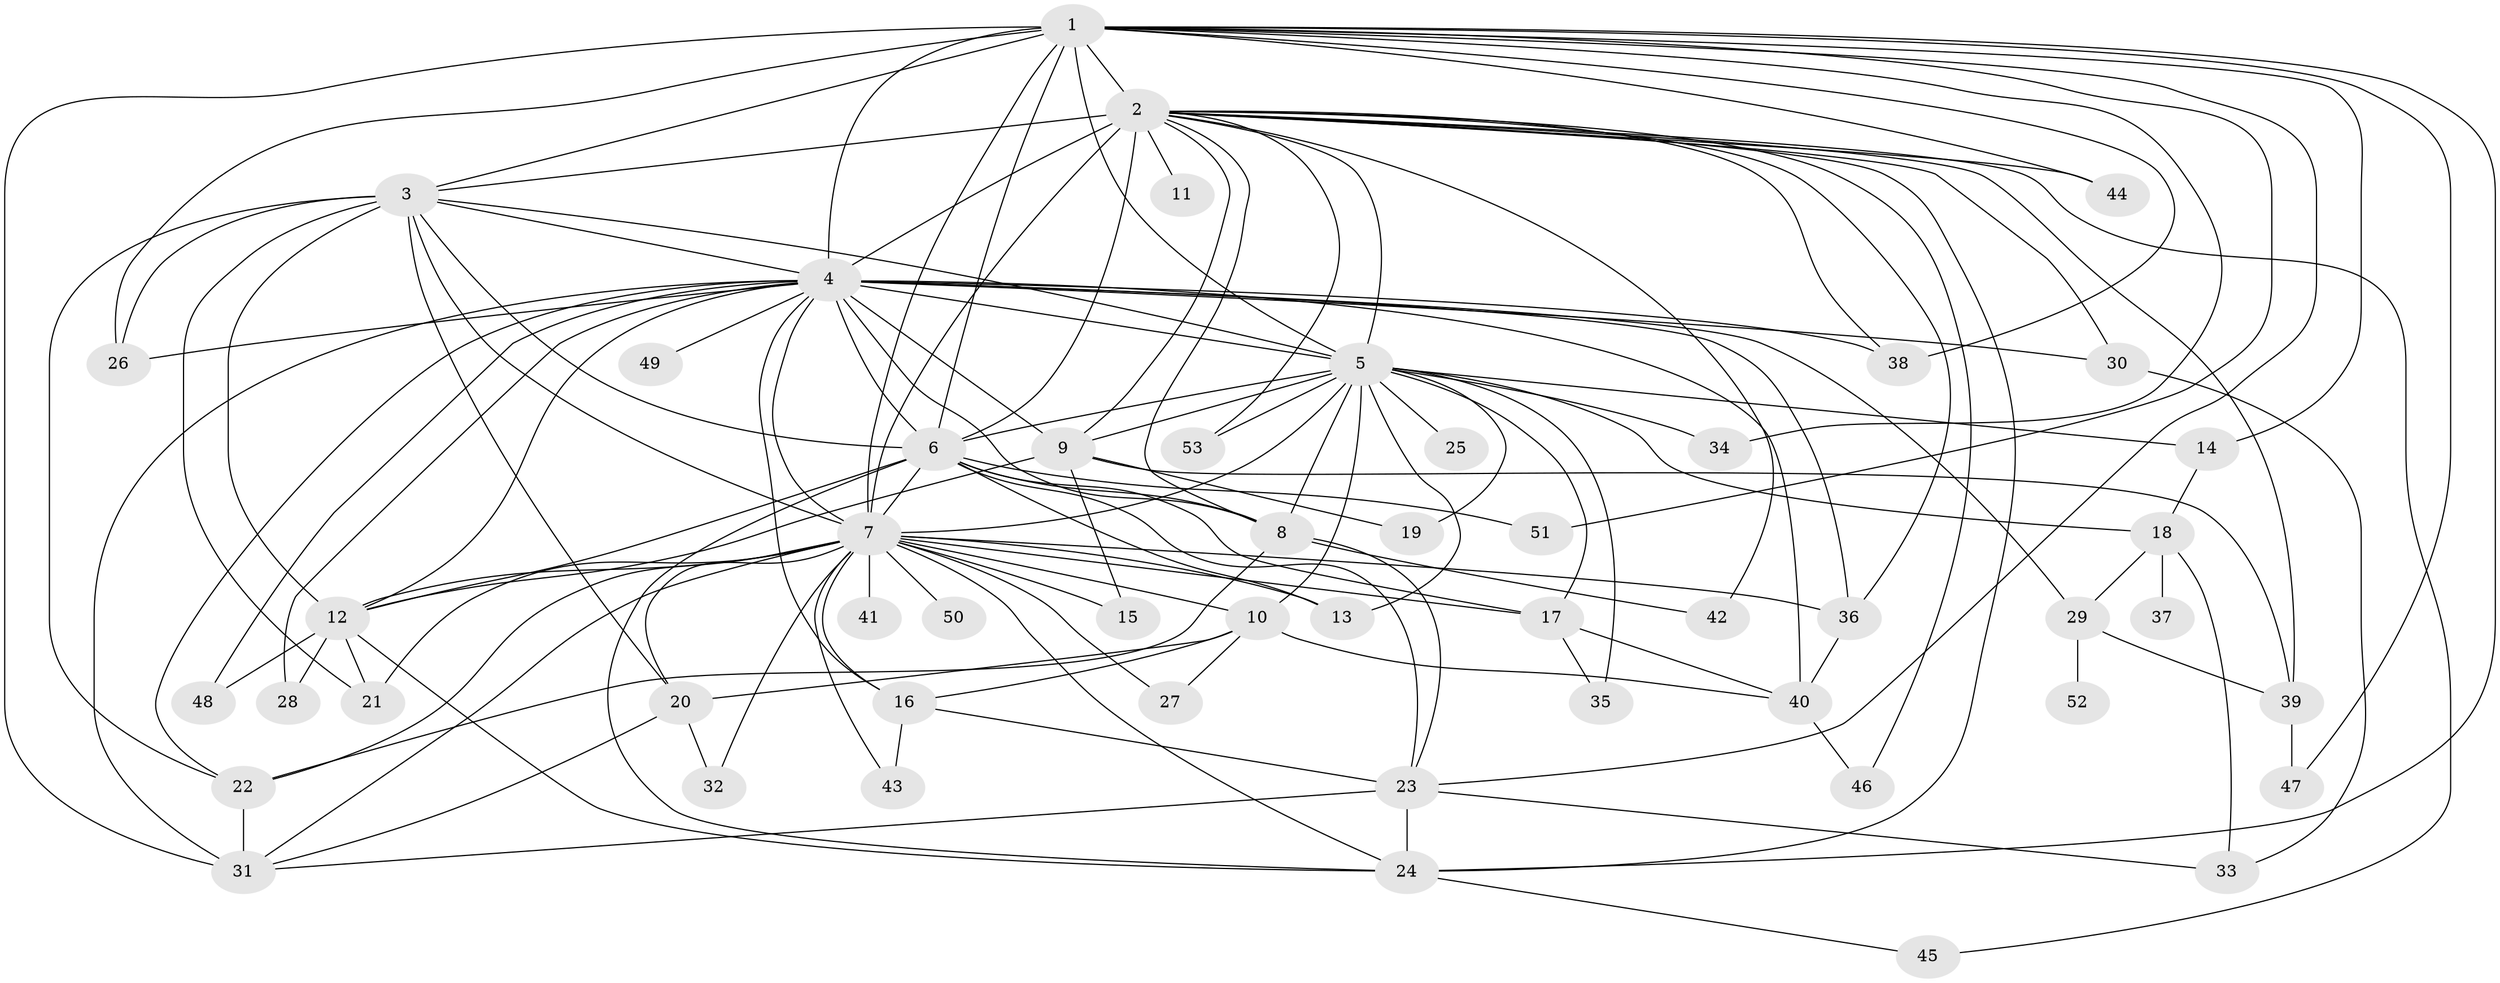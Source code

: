 // original degree distribution, {21: 0.009433962264150943, 17: 0.018867924528301886, 11: 0.009433962264150943, 16: 0.018867924528301886, 24: 0.009433962264150943, 27: 0.009433962264150943, 25: 0.009433962264150943, 31: 0.009433962264150943, 2: 0.5660377358490566, 3: 0.16981132075471697, 7: 0.02830188679245283, 4: 0.0660377358490566, 6: 0.02830188679245283, 5: 0.03773584905660377, 8: 0.009433962264150943}
// Generated by graph-tools (version 1.1) at 2025/34/03/09/25 02:34:56]
// undirected, 53 vertices, 136 edges
graph export_dot {
graph [start="1"]
  node [color=gray90,style=filled];
  1;
  2;
  3;
  4;
  5;
  6;
  7;
  8;
  9;
  10;
  11;
  12;
  13;
  14;
  15;
  16;
  17;
  18;
  19;
  20;
  21;
  22;
  23;
  24;
  25;
  26;
  27;
  28;
  29;
  30;
  31;
  32;
  33;
  34;
  35;
  36;
  37;
  38;
  39;
  40;
  41;
  42;
  43;
  44;
  45;
  46;
  47;
  48;
  49;
  50;
  51;
  52;
  53;
  1 -- 2 [weight=1.0];
  1 -- 3 [weight=2.0];
  1 -- 4 [weight=3.0];
  1 -- 5 [weight=3.0];
  1 -- 6 [weight=2.0];
  1 -- 7 [weight=1.0];
  1 -- 14 [weight=1.0];
  1 -- 23 [weight=1.0];
  1 -- 24 [weight=1.0];
  1 -- 26 [weight=1.0];
  1 -- 31 [weight=2.0];
  1 -- 34 [weight=1.0];
  1 -- 38 [weight=1.0];
  1 -- 44 [weight=1.0];
  1 -- 47 [weight=1.0];
  1 -- 51 [weight=1.0];
  2 -- 3 [weight=2.0];
  2 -- 4 [weight=4.0];
  2 -- 5 [weight=2.0];
  2 -- 6 [weight=11.0];
  2 -- 7 [weight=3.0];
  2 -- 8 [weight=1.0];
  2 -- 9 [weight=1.0];
  2 -- 11 [weight=1.0];
  2 -- 24 [weight=1.0];
  2 -- 30 [weight=1.0];
  2 -- 36 [weight=1.0];
  2 -- 38 [weight=1.0];
  2 -- 39 [weight=1.0];
  2 -- 42 [weight=1.0];
  2 -- 44 [weight=1.0];
  2 -- 45 [weight=1.0];
  2 -- 46 [weight=1.0];
  2 -- 53 [weight=1.0];
  3 -- 4 [weight=4.0];
  3 -- 5 [weight=2.0];
  3 -- 6 [weight=4.0];
  3 -- 7 [weight=2.0];
  3 -- 12 [weight=1.0];
  3 -- 20 [weight=3.0];
  3 -- 21 [weight=1.0];
  3 -- 22 [weight=1.0];
  3 -- 26 [weight=1.0];
  4 -- 5 [weight=3.0];
  4 -- 6 [weight=4.0];
  4 -- 7 [weight=3.0];
  4 -- 8 [weight=1.0];
  4 -- 9 [weight=1.0];
  4 -- 12 [weight=1.0];
  4 -- 16 [weight=1.0];
  4 -- 22 [weight=1.0];
  4 -- 26 [weight=1.0];
  4 -- 28 [weight=3.0];
  4 -- 29 [weight=1.0];
  4 -- 30 [weight=1.0];
  4 -- 31 [weight=1.0];
  4 -- 36 [weight=1.0];
  4 -- 38 [weight=1.0];
  4 -- 40 [weight=1.0];
  4 -- 48 [weight=1.0];
  4 -- 49 [weight=1.0];
  5 -- 6 [weight=2.0];
  5 -- 7 [weight=1.0];
  5 -- 8 [weight=1.0];
  5 -- 9 [weight=1.0];
  5 -- 10 [weight=1.0];
  5 -- 13 [weight=1.0];
  5 -- 14 [weight=1.0];
  5 -- 17 [weight=1.0];
  5 -- 18 [weight=1.0];
  5 -- 19 [weight=1.0];
  5 -- 25 [weight=1.0];
  5 -- 34 [weight=1.0];
  5 -- 35 [weight=1.0];
  5 -- 53 [weight=1.0];
  6 -- 7 [weight=2.0];
  6 -- 8 [weight=1.0];
  6 -- 12 [weight=1.0];
  6 -- 13 [weight=1.0];
  6 -- 17 [weight=2.0];
  6 -- 23 [weight=5.0];
  6 -- 24 [weight=1.0];
  6 -- 51 [weight=2.0];
  7 -- 10 [weight=1.0];
  7 -- 12 [weight=1.0];
  7 -- 13 [weight=1.0];
  7 -- 15 [weight=1.0];
  7 -- 16 [weight=1.0];
  7 -- 17 [weight=1.0];
  7 -- 20 [weight=1.0];
  7 -- 21 [weight=1.0];
  7 -- 22 [weight=1.0];
  7 -- 24 [weight=1.0];
  7 -- 27 [weight=1.0];
  7 -- 31 [weight=1.0];
  7 -- 32 [weight=1.0];
  7 -- 36 [weight=1.0];
  7 -- 41 [weight=1.0];
  7 -- 43 [weight=1.0];
  7 -- 50 [weight=1.0];
  8 -- 22 [weight=1.0];
  8 -- 23 [weight=1.0];
  8 -- 42 [weight=1.0];
  9 -- 12 [weight=1.0];
  9 -- 15 [weight=1.0];
  9 -- 19 [weight=1.0];
  9 -- 39 [weight=1.0];
  10 -- 16 [weight=2.0];
  10 -- 20 [weight=1.0];
  10 -- 27 [weight=1.0];
  10 -- 40 [weight=1.0];
  12 -- 21 [weight=1.0];
  12 -- 24 [weight=1.0];
  12 -- 28 [weight=1.0];
  12 -- 48 [weight=1.0];
  14 -- 18 [weight=1.0];
  16 -- 23 [weight=1.0];
  16 -- 43 [weight=1.0];
  17 -- 35 [weight=1.0];
  17 -- 40 [weight=1.0];
  18 -- 29 [weight=1.0];
  18 -- 33 [weight=1.0];
  18 -- 37 [weight=1.0];
  20 -- 31 [weight=1.0];
  20 -- 32 [weight=1.0];
  22 -- 31 [weight=5.0];
  23 -- 24 [weight=1.0];
  23 -- 31 [weight=1.0];
  23 -- 33 [weight=1.0];
  24 -- 45 [weight=1.0];
  29 -- 39 [weight=1.0];
  29 -- 52 [weight=1.0];
  30 -- 33 [weight=1.0];
  36 -- 40 [weight=2.0];
  39 -- 47 [weight=1.0];
  40 -- 46 [weight=1.0];
}
